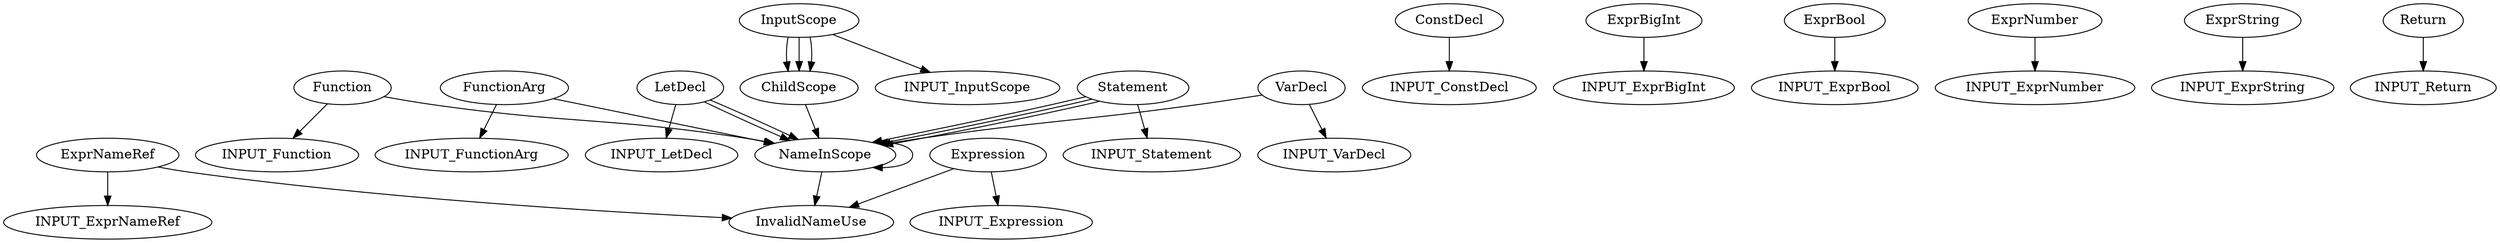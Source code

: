 digraph {
    0 [label=ChildScope];
    1 [label=ConstDecl];
    2 [label=ExprBigInt];
    3 [label=ExprBool];
    4 [label=ExprNameRef];
    5 [label=ExprNumber];
    6 [label=ExprString];
    7 [label=Expression];
    8 [label=Function];
    9 [label=FunctionArg];
    10 [label=INPUT_ConstDecl];
    11 [label=INPUT_ExprBigInt];
    12 [label=INPUT_ExprBool];
    13 [label=INPUT_ExprNameRef];
    14 [label=INPUT_ExprNumber];
    15 [label=INPUT_ExprString];
    16 [label=INPUT_Expression];
    17 [label=INPUT_Function];
    18 [label=INPUT_FunctionArg];
    19 [label=INPUT_InputScope];
    20 [label=INPUT_LetDecl];
    21 [label=INPUT_Return];
    22 [label=INPUT_Statement];
    23 [label=INPUT_VarDecl];
    24 [label=InputScope];
    25 [label=InvalidNameUse];
    26 [label=LetDecl];
    27 [label=NameInScope];
    28 [label=Return];
    29 [label=Statement];
    30 [label=VarDecl];
    0 -> 27;
    1 -> 10;
    2 -> 11;
    3 -> 12;
    4 -> 13;
    4 -> 25;
    5 -> 14;
    6 -> 15;
    7 -> 16;
    7 -> 25;
    8 -> 17;
    8 -> 27;
    9 -> 18;
    9 -> 27;
    24 -> 0;
    24 -> 0;
    24 -> 0;
    24 -> 19;
    26 -> 20;
    26 -> 27;
    26 -> 27;
    27 -> 25;
    27 -> 27;
    28 -> 21;
    29 -> 22;
    29 -> 27;
    29 -> 27;
    29 -> 27;
    30 -> 23;
    30 -> 27;
}